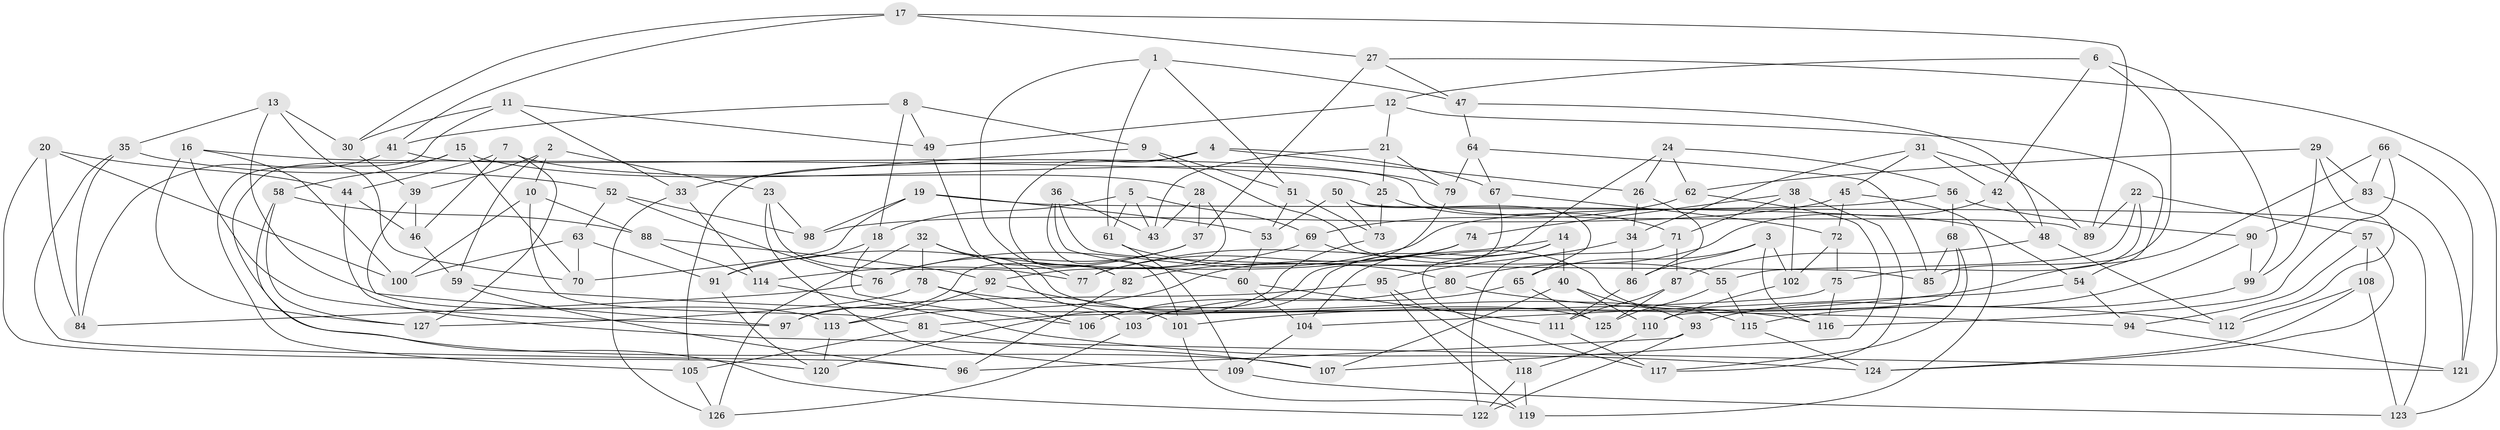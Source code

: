 // coarse degree distribution, {6: 0.25, 4: 0.625, 8: 0.056818181818181816, 3: 0.03409090909090909, 11: 0.011363636363636364, 5: 0.022727272727272728}
// Generated by graph-tools (version 1.1) at 2025/20/03/04/25 18:20:46]
// undirected, 127 vertices, 254 edges
graph export_dot {
graph [start="1"]
  node [color=gray90,style=filled];
  1;
  2;
  3;
  4;
  5;
  6;
  7;
  8;
  9;
  10;
  11;
  12;
  13;
  14;
  15;
  16;
  17;
  18;
  19;
  20;
  21;
  22;
  23;
  24;
  25;
  26;
  27;
  28;
  29;
  30;
  31;
  32;
  33;
  34;
  35;
  36;
  37;
  38;
  39;
  40;
  41;
  42;
  43;
  44;
  45;
  46;
  47;
  48;
  49;
  50;
  51;
  52;
  53;
  54;
  55;
  56;
  57;
  58;
  59;
  60;
  61;
  62;
  63;
  64;
  65;
  66;
  67;
  68;
  69;
  70;
  71;
  72;
  73;
  74;
  75;
  76;
  77;
  78;
  79;
  80;
  81;
  82;
  83;
  84;
  85;
  86;
  87;
  88;
  89;
  90;
  91;
  92;
  93;
  94;
  95;
  96;
  97;
  98;
  99;
  100;
  101;
  102;
  103;
  104;
  105;
  106;
  107;
  108;
  109;
  110;
  111;
  112;
  113;
  114;
  115;
  116;
  117;
  118;
  119;
  120;
  121;
  122;
  123;
  124;
  125;
  126;
  127;
  1 -- 51;
  1 -- 82;
  1 -- 61;
  1 -- 47;
  2 -- 59;
  2 -- 10;
  2 -- 23;
  2 -- 39;
  3 -- 102;
  3 -- 86;
  3 -- 116;
  3 -- 65;
  4 -- 105;
  4 -- 26;
  4 -- 67;
  4 -- 82;
  5 -- 69;
  5 -- 61;
  5 -- 18;
  5 -- 43;
  6 -- 85;
  6 -- 42;
  6 -- 12;
  6 -- 99;
  7 -- 44;
  7 -- 46;
  7 -- 127;
  7 -- 28;
  8 -- 41;
  8 -- 9;
  8 -- 18;
  8 -- 49;
  9 -- 55;
  9 -- 51;
  9 -- 33;
  10 -- 100;
  10 -- 88;
  10 -- 81;
  11 -- 33;
  11 -- 49;
  11 -- 30;
  11 -- 105;
  12 -- 54;
  12 -- 49;
  12 -- 21;
  13 -- 70;
  13 -- 35;
  13 -- 30;
  13 -- 113;
  14 -- 77;
  14 -- 104;
  14 -- 40;
  14 -- 117;
  15 -- 70;
  15 -- 79;
  15 -- 107;
  15 -- 58;
  16 -- 100;
  16 -- 25;
  16 -- 127;
  16 -- 97;
  17 -- 41;
  17 -- 89;
  17 -- 30;
  17 -- 27;
  18 -- 106;
  18 -- 91;
  19 -- 70;
  19 -- 53;
  19 -- 54;
  19 -- 98;
  20 -- 100;
  20 -- 84;
  20 -- 44;
  20 -- 120;
  21 -- 43;
  21 -- 25;
  21 -- 79;
  22 -- 57;
  22 -- 55;
  22 -- 75;
  22 -- 89;
  23 -- 109;
  23 -- 98;
  23 -- 77;
  24 -- 62;
  24 -- 56;
  24 -- 103;
  24 -- 26;
  25 -- 71;
  25 -- 73;
  26 -- 86;
  26 -- 34;
  27 -- 47;
  27 -- 123;
  27 -- 37;
  28 -- 37;
  28 -- 43;
  28 -- 97;
  29 -- 83;
  29 -- 62;
  29 -- 99;
  29 -- 112;
  30 -- 39;
  31 -- 42;
  31 -- 34;
  31 -- 89;
  31 -- 45;
  32 -- 103;
  32 -- 125;
  32 -- 126;
  32 -- 78;
  33 -- 114;
  33 -- 126;
  34 -- 86;
  34 -- 95;
  35 -- 84;
  35 -- 96;
  35 -- 52;
  36 -- 85;
  36 -- 43;
  36 -- 101;
  36 -- 60;
  37 -- 114;
  37 -- 76;
  38 -- 117;
  38 -- 71;
  38 -- 74;
  38 -- 102;
  39 -- 46;
  39 -- 97;
  40 -- 110;
  40 -- 107;
  40 -- 93;
  41 -- 84;
  41 -- 89;
  42 -- 48;
  42 -- 80;
  44 -- 46;
  44 -- 121;
  45 -- 98;
  45 -- 72;
  45 -- 119;
  46 -- 59;
  47 -- 48;
  47 -- 64;
  48 -- 87;
  48 -- 112;
  49 -- 77;
  50 -- 73;
  50 -- 65;
  50 -- 123;
  50 -- 53;
  51 -- 53;
  51 -- 73;
  52 -- 76;
  52 -- 98;
  52 -- 63;
  53 -- 60;
  54 -- 94;
  54 -- 104;
  55 -- 115;
  55 -- 125;
  56 -- 90;
  56 -- 68;
  56 -- 76;
  57 -- 124;
  57 -- 108;
  57 -- 94;
  58 -- 122;
  58 -- 88;
  58 -- 127;
  59 -- 94;
  59 -- 96;
  60 -- 104;
  60 -- 111;
  61 -- 109;
  61 -- 80;
  62 -- 69;
  62 -- 107;
  63 -- 70;
  63 -- 100;
  63 -- 91;
  64 -- 79;
  64 -- 67;
  64 -- 85;
  65 -- 103;
  65 -- 125;
  66 -- 101;
  66 -- 83;
  66 -- 116;
  66 -- 121;
  67 -- 106;
  67 -- 72;
  68 -- 110;
  68 -- 117;
  68 -- 85;
  69 -- 91;
  69 -- 115;
  71 -- 87;
  71 -- 122;
  72 -- 75;
  72 -- 102;
  73 -- 120;
  74 -- 82;
  74 -- 77;
  74 -- 113;
  75 -- 81;
  75 -- 116;
  76 -- 84;
  78 -- 127;
  78 -- 106;
  78 -- 116;
  79 -- 92;
  80 -- 112;
  80 -- 106;
  81 -- 107;
  81 -- 105;
  82 -- 96;
  83 -- 121;
  83 -- 90;
  86 -- 111;
  87 -- 111;
  87 -- 125;
  88 -- 92;
  88 -- 114;
  90 -- 99;
  90 -- 93;
  91 -- 120;
  92 -- 113;
  92 -- 101;
  93 -- 96;
  93 -- 122;
  94 -- 121;
  95 -- 97;
  95 -- 118;
  95 -- 119;
  99 -- 115;
  101 -- 119;
  102 -- 110;
  103 -- 126;
  104 -- 109;
  105 -- 126;
  108 -- 124;
  108 -- 123;
  108 -- 112;
  109 -- 123;
  110 -- 118;
  111 -- 117;
  113 -- 120;
  114 -- 124;
  115 -- 124;
  118 -- 119;
  118 -- 122;
}
